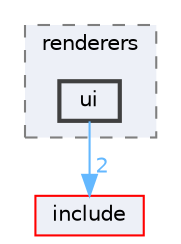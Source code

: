 digraph "E:/Code/Skola/Su/CProg/CProg-Project/src/springhawk/renderers/ui"
{
 // LATEX_PDF_SIZE
  bgcolor="transparent";
  edge [fontname=Helvetica,fontsize=10,labelfontname=Helvetica,labelfontsize=10];
  node [fontname=Helvetica,fontsize=10,shape=box,height=0.2,width=0.4];
  compound=true
  subgraph clusterdir_6e2adbe95b3b1474e4d00a55dfdba7db {
    graph [ bgcolor="#edf0f7", pencolor="grey50", label="renderers", fontname=Helvetica,fontsize=10 style="filled,dashed", URL="dir_6e2adbe95b3b1474e4d00a55dfdba7db.html",tooltip=""]
  dir_bec5ad41ac1c8c4673494de45652f9da [label="ui", fillcolor="#edf0f7", color="grey25", style="filled,bold", URL="dir_bec5ad41ac1c8c4673494de45652f9da.html",tooltip=""];
  }
  dir_d44c64559bbebec7f509842c48db8b23 [label="include", fillcolor="#edf0f7", color="red", style="filled", URL="dir_d44c64559bbebec7f509842c48db8b23.html",tooltip=""];
  dir_bec5ad41ac1c8c4673494de45652f9da->dir_d44c64559bbebec7f509842c48db8b23 [headlabel="2", labeldistance=1.5 headhref="dir_000044_000028.html" href="dir_000044_000028.html" color="steelblue1" fontcolor="steelblue1"];
}
